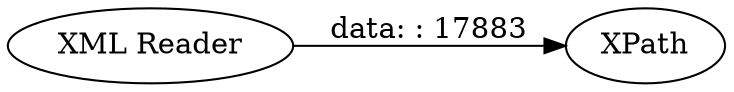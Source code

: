 digraph {
	"-6112525335805467472_990" [label=XPath]
	"-6112525335805467472_983" [label="XML Reader"]
	"-6112525335805467472_983" -> "-6112525335805467472_990" [label="data: : 17883"]
	rankdir=LR
}
